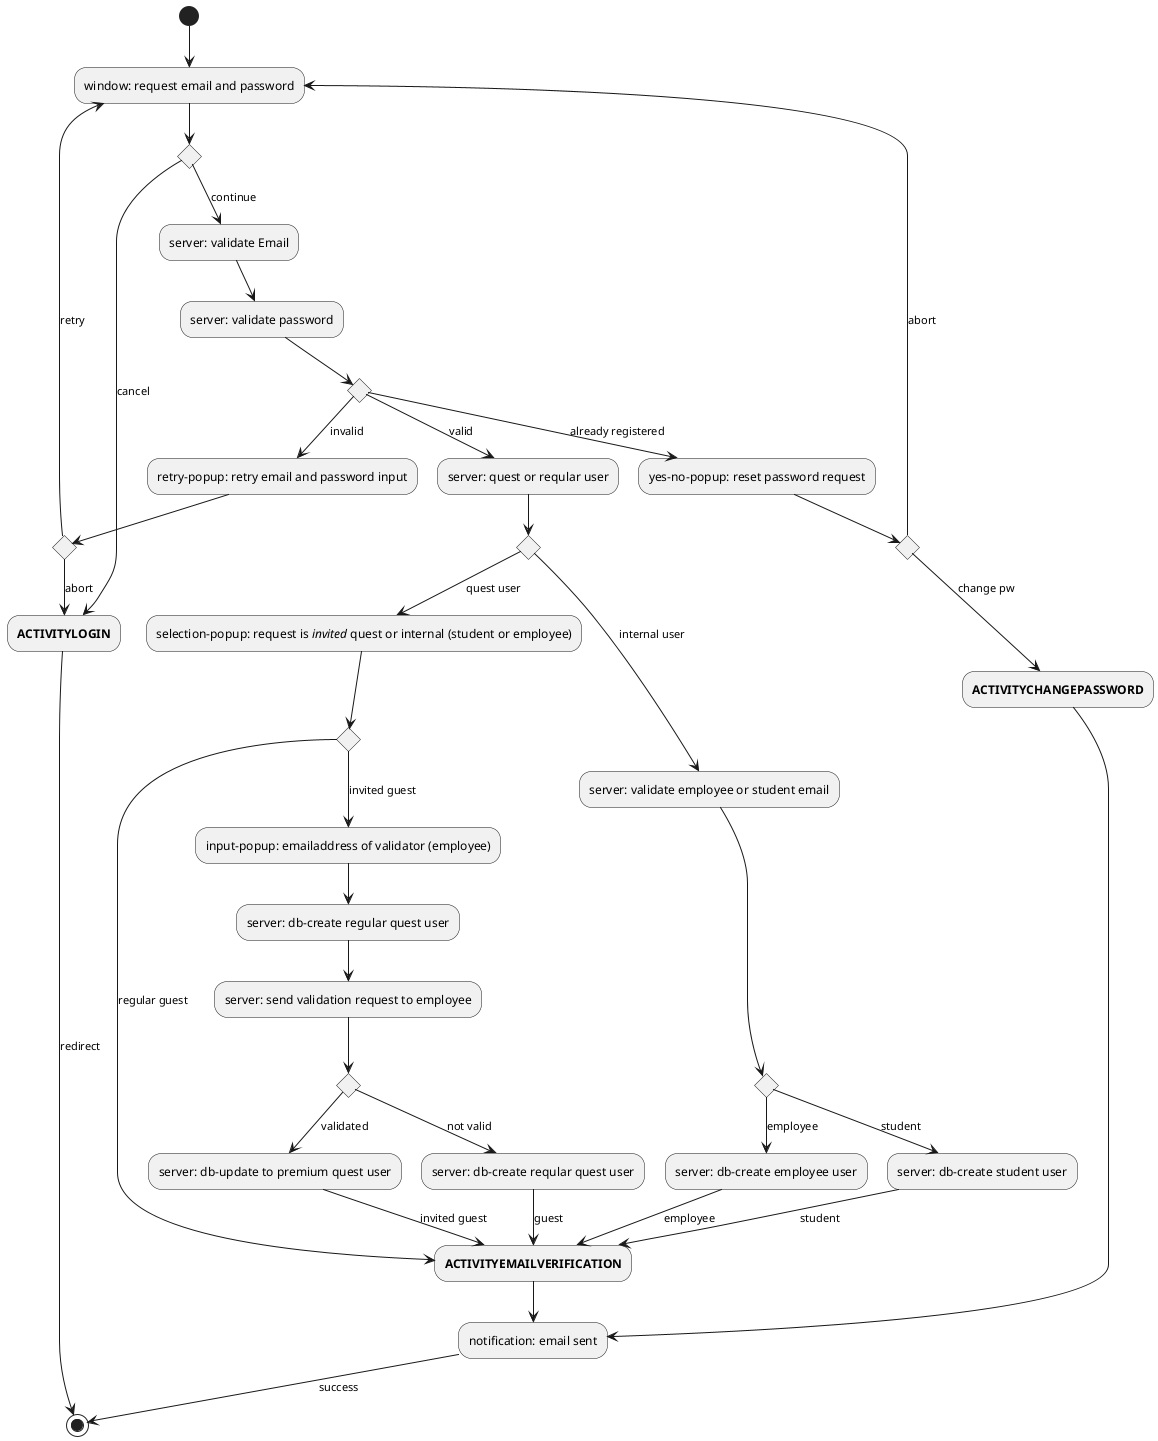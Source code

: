     @startuml
(*)  --> "window: request email and password"
if "" then
    --> [cancel] "**ACTIVITYLOGIN**"
    --> [redirect] (*)
else
    --> [continue] "server: validate Email"
    --> "server: validate password"
    if "" then
        --> [valid] "server: quest or reqular user"
        if "" then
            --> [quest user] "selection-popup: request is //invited// quest or internal (student or employee)"
            if "" then
                --> [invited guest] "input-popup: emailaddress of validator (employee)"
                --> "server: db-create regular quest user"
                --> "server: send validation request to employee"
                if "" then
                    --> [validated] "server: db-update to premium quest user"
                    --> [invited guest] "**ACTIVITYEMAILVERIFICATION**"
                else
                    --> [not valid] "server: db-create reqular quest user"
                    --> [guest] "**ACTIVITYEMAILVERIFICATION**"
                Endif
            else
                --> [regular guest] "**ACTIVITYEMAILVERIFICATION**"
                --> "notification: email sent"
                --> [success] (*)
            Endif
        else
            --> [internal user] "server: validate employee or student email"
            if "" then
                --> [student] "server: db-create student user"
                --> [student] "**ACTIVITYEMAILVERIFICATION**"
            else
                --> [employee] "server: db-create employee user"
                --> [employee] "**ACTIVITYEMAILVERIFICATION**"
            Endif
        Endif
    else
        --> [invalid] "retry-popup: retry email and password input"
        if "" then
            --> [abort] "**ACTIVITYLOGIN**"
        else
            --> [retry] "window: request email and password"
        Endif
    else
        --> [already registered] "yes-no-popup: reset password request"
        if "" then
            --> [change pw] "**ACTIVITYCHANGEPASSWORD**"
            --> "notification: email sent"
        else
            --> [abort] "window: request email and password"
        Endif
    Endif
Endif
@enduml